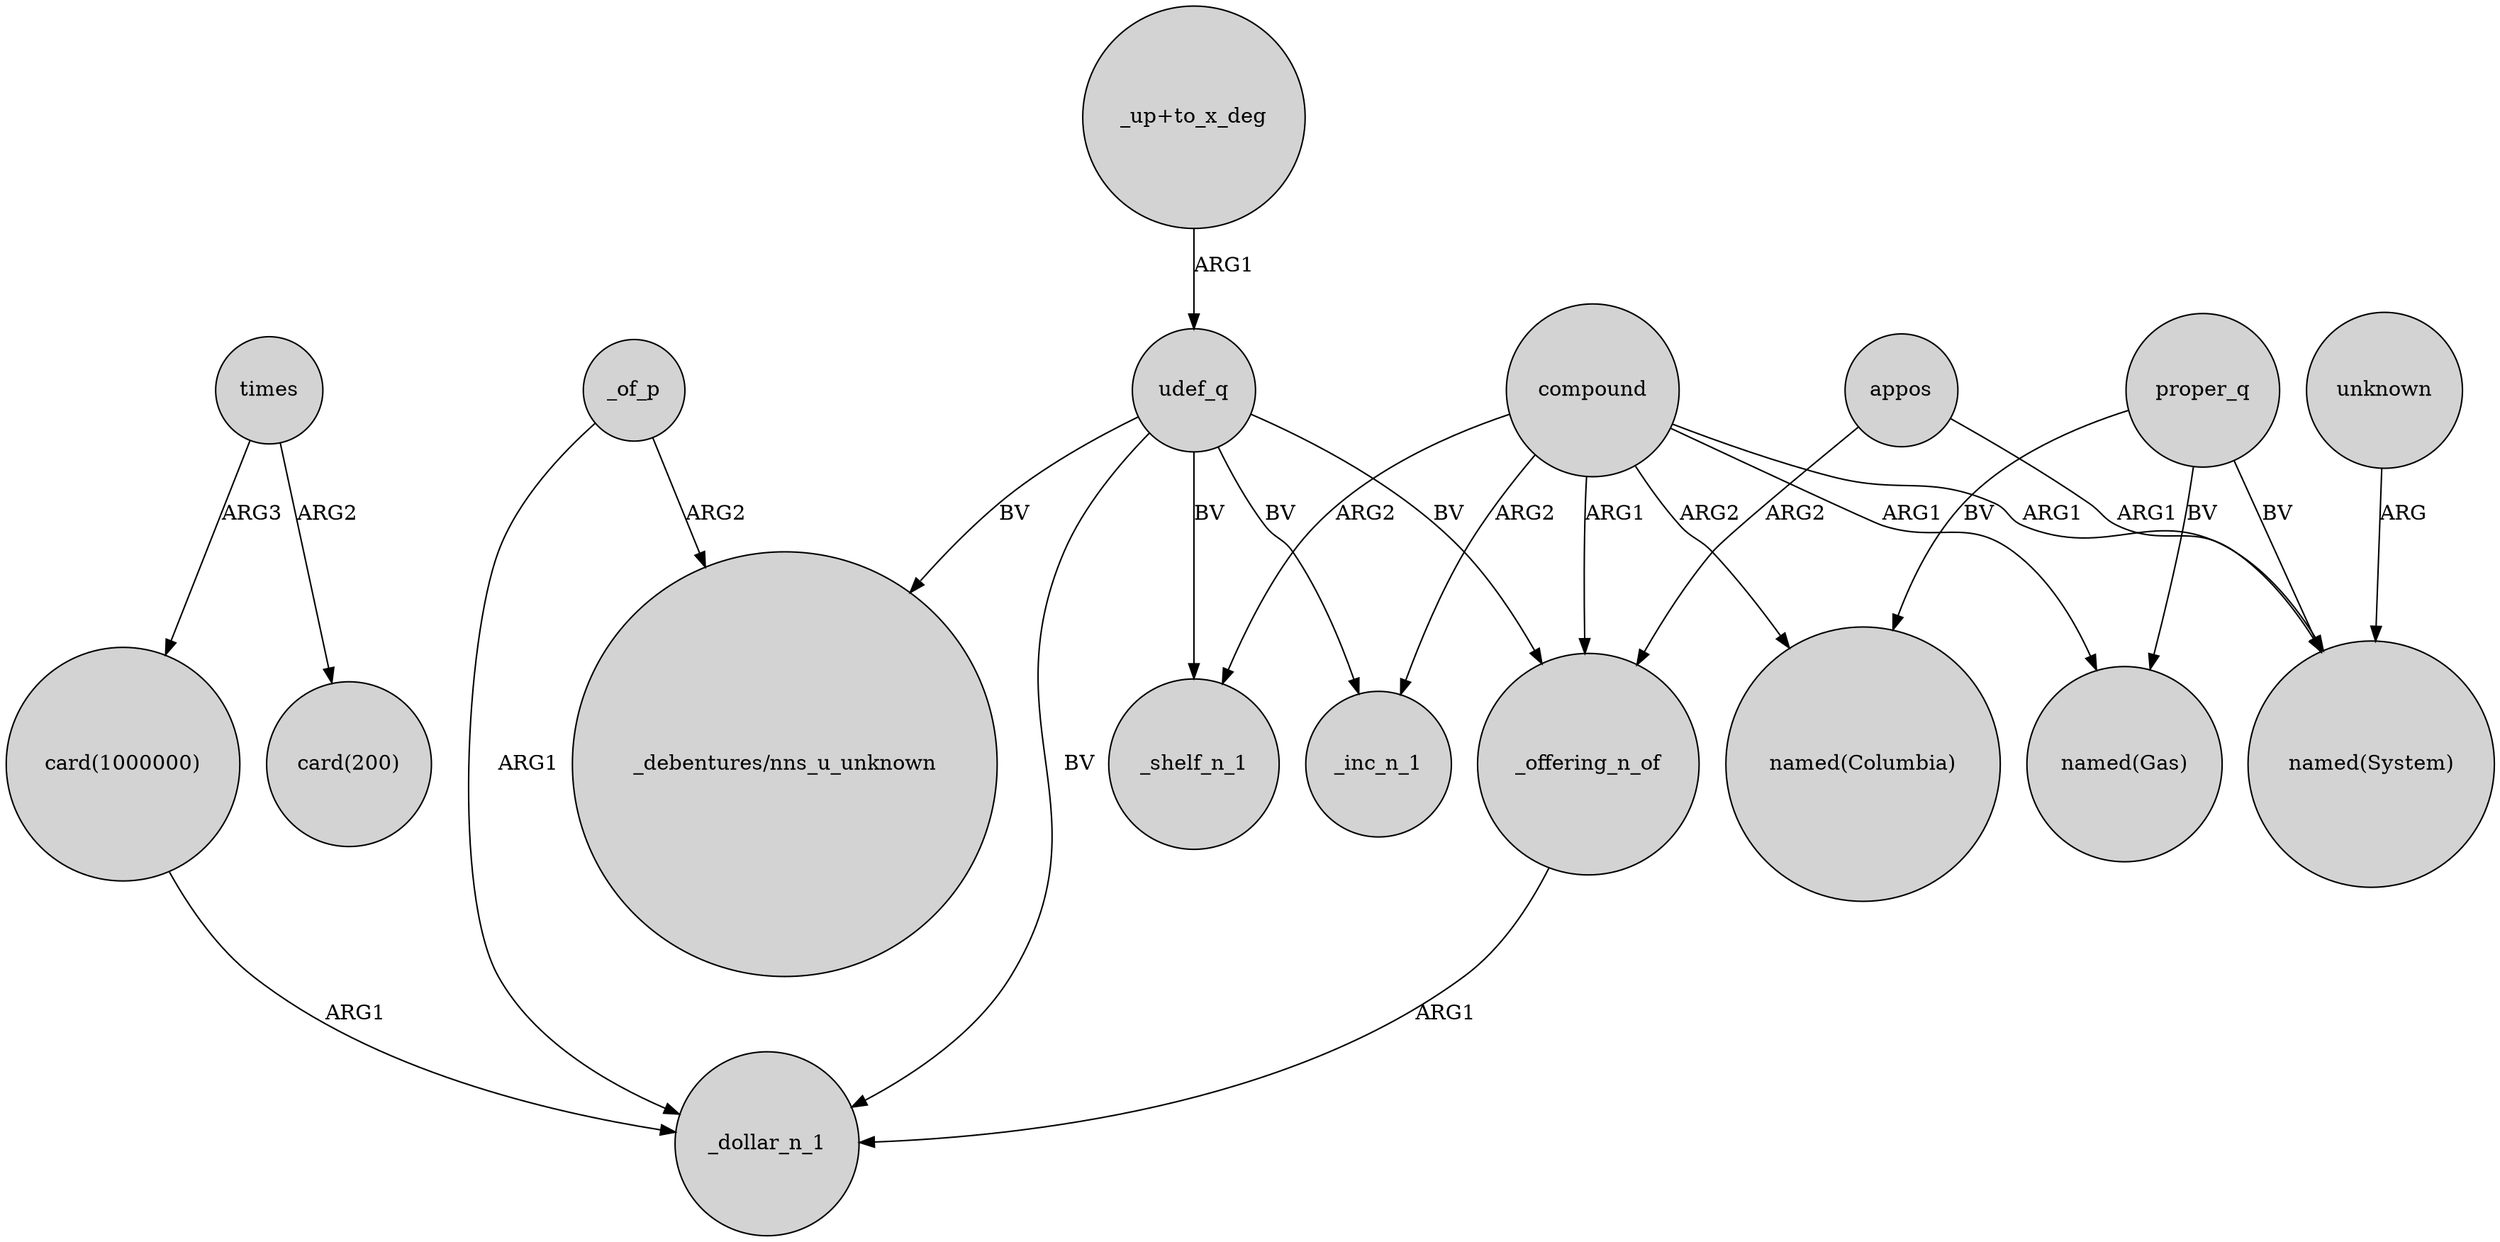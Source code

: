digraph {
	node [shape=circle style=filled]
	"card(1000000)" -> _dollar_n_1 [label=ARG1]
	_of_p -> "_debentures/nns_u_unknown" [label=ARG2]
	udef_q -> _inc_n_1 [label=BV]
	"_up+to_x_deg" -> udef_q [label=ARG1]
	compound -> _shelf_n_1 [label=ARG2]
	proper_q -> "named(Gas)" [label=BV]
	appos -> "named(System)" [label=ARG1]
	_of_p -> _dollar_n_1 [label=ARG1]
	udef_q -> _shelf_n_1 [label=BV]
	compound -> "named(Gas)" [label=ARG1]
	proper_q -> "named(Columbia)" [label=BV]
	udef_q -> _offering_n_of [label=BV]
	compound -> "named(Columbia)" [label=ARG2]
	times -> "card(200)" [label=ARG2]
	times -> "card(1000000)" [label=ARG3]
	unknown -> "named(System)" [label=ARG]
	udef_q -> "_debentures/nns_u_unknown" [label=BV]
	_offering_n_of -> _dollar_n_1 [label=ARG1]
	proper_q -> "named(System)" [label=BV]
	compound -> "named(System)" [label=ARG1]
	appos -> _offering_n_of [label=ARG2]
	compound -> _inc_n_1 [label=ARG2]
	compound -> _offering_n_of [label=ARG1]
	udef_q -> _dollar_n_1 [label=BV]
}
